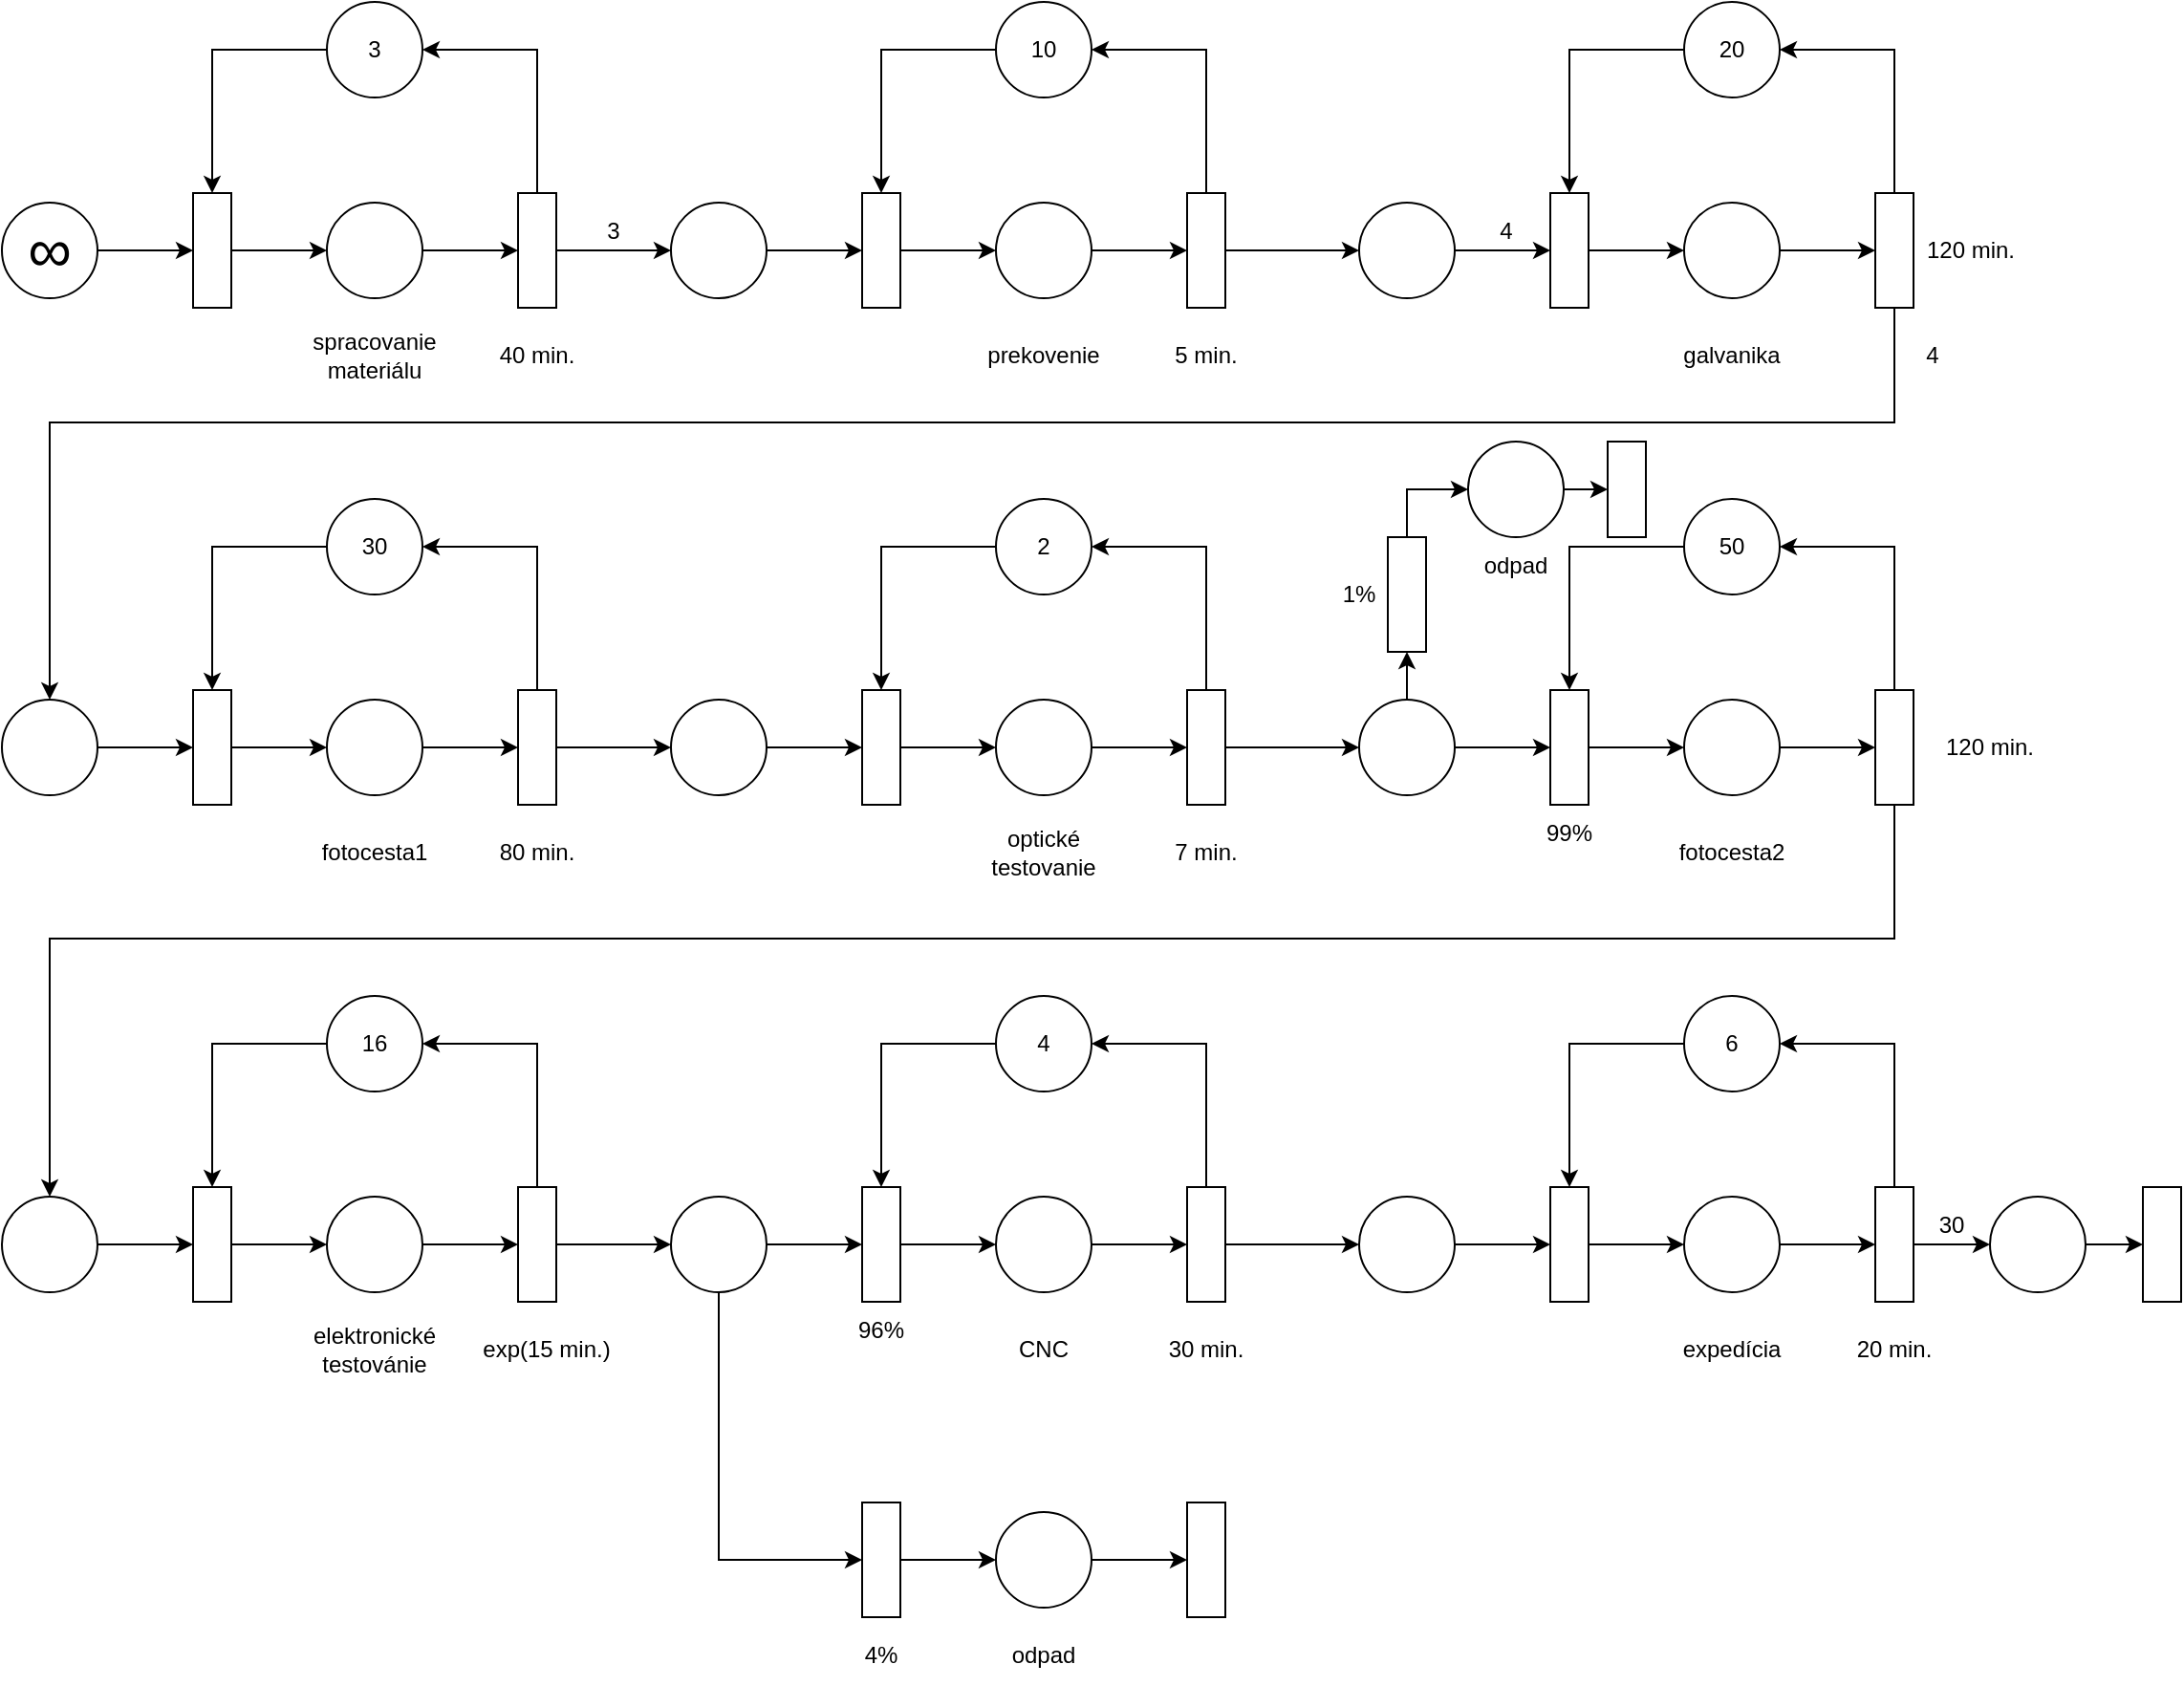 <mxfile version="15.9.4" type="device"><diagram id="r7Fmwt5Pr1iFRIklypoW" name="Page-1"><mxGraphModel dx="1497" dy="802" grid="1" gridSize="10" guides="1" tooltips="1" connect="1" arrows="1" fold="1" page="1" pageScale="1" pageWidth="1654" pageHeight="1169" background="#ffffff" math="0" shadow="0"><root><mxCell id="0"/><mxCell id="1" parent="0"/><mxCell id="nEecDAfmB_HKi7X1Kq2P-47" style="edgeStyle=orthogonalEdgeStyle;rounded=0;orthogonalLoop=1;jettySize=auto;html=1;exitX=1;exitY=0.5;exitDx=0;exitDy=0;entryX=0.5;entryY=0;entryDx=0;entryDy=0;" parent="1" source="nEecDAfmB_HKi7X1Kq2P-1" target="nEecDAfmB_HKi7X1Kq2P-20" edge="1"><mxGeometry relative="1" as="geometry"><Array as="points"><mxPoint x="180" y="75"/></Array></mxGeometry></mxCell><mxCell id="nEecDAfmB_HKi7X1Kq2P-1" value="3" style="ellipse;whiteSpace=wrap;html=1;aspect=fixed;" parent="1" vertex="1"><mxGeometry x="240" y="50" width="50" height="50" as="geometry"/></mxCell><mxCell id="nEecDAfmB_HKi7X1Kq2P-55" style="edgeStyle=orthogonalEdgeStyle;rounded=0;orthogonalLoop=1;jettySize=auto;html=1;entryX=0;entryY=0.5;entryDx=0;entryDy=0;" parent="1" source="nEecDAfmB_HKi7X1Kq2P-11" target="nEecDAfmB_HKi7X1Kq2P-21" edge="1"><mxGeometry relative="1" as="geometry"/></mxCell><mxCell id="nEecDAfmB_HKi7X1Kq2P-11" value="" style="ellipse;whiteSpace=wrap;html=1;aspect=fixed;" parent="1" vertex="1"><mxGeometry x="240" y="155" width="50" height="50" as="geometry"/></mxCell><mxCell id="nEecDAfmB_HKi7X1Kq2P-48" style="edgeStyle=orthogonalEdgeStyle;rounded=0;orthogonalLoop=1;jettySize=auto;html=1;entryX=0;entryY=0.5;entryDx=0;entryDy=0;" parent="1" source="nEecDAfmB_HKi7X1Kq2P-12" target="nEecDAfmB_HKi7X1Kq2P-20" edge="1"><mxGeometry relative="1" as="geometry"/></mxCell><mxCell id="nEecDAfmB_HKi7X1Kq2P-12" value="&lt;span style=&quot;font-family: &amp;#34;arial&amp;#34; , sans-serif ; font-size: 32px ; text-align: left ; background-color: rgb(255 , 255 , 255)&quot;&gt;∞&lt;/span&gt;" style="ellipse;whiteSpace=wrap;html=1;aspect=fixed;" parent="1" vertex="1"><mxGeometry x="70" y="155" width="50" height="50" as="geometry"/></mxCell><mxCell id="nEecDAfmB_HKi7X1Kq2P-49" style="edgeStyle=orthogonalEdgeStyle;rounded=0;orthogonalLoop=1;jettySize=auto;html=1;entryX=0;entryY=0.5;entryDx=0;entryDy=0;" parent="1" source="nEecDAfmB_HKi7X1Kq2P-20" target="nEecDAfmB_HKi7X1Kq2P-11" edge="1"><mxGeometry relative="1" as="geometry"/></mxCell><mxCell id="nEecDAfmB_HKi7X1Kq2P-20" value="" style="rounded=0;whiteSpace=wrap;html=1;" parent="1" vertex="1"><mxGeometry x="170" y="150" width="20" height="60" as="geometry"/></mxCell><mxCell id="nEecDAfmB_HKi7X1Kq2P-77" style="edgeStyle=orthogonalEdgeStyle;rounded=0;orthogonalLoop=1;jettySize=auto;html=1;entryX=1;entryY=0.5;entryDx=0;entryDy=0;" parent="1" source="nEecDAfmB_HKi7X1Kq2P-21" target="nEecDAfmB_HKi7X1Kq2P-1" edge="1"><mxGeometry relative="1" as="geometry"><Array as="points"><mxPoint x="350" y="75"/></Array></mxGeometry></mxCell><mxCell id="nEecDAfmB_HKi7X1Kq2P-122" style="edgeStyle=orthogonalEdgeStyle;rounded=0;orthogonalLoop=1;jettySize=auto;html=1;entryX=0;entryY=0.5;entryDx=0;entryDy=0;" parent="1" source="nEecDAfmB_HKi7X1Kq2P-21" target="nEecDAfmB_HKi7X1Kq2P-83" edge="1"><mxGeometry relative="1" as="geometry"/></mxCell><mxCell id="nEecDAfmB_HKi7X1Kq2P-21" value="" style="rounded=0;whiteSpace=wrap;html=1;" parent="1" vertex="1"><mxGeometry x="340" y="150" width="20" height="60" as="geometry"/></mxCell><mxCell id="nEecDAfmB_HKi7X1Kq2P-78" style="edgeStyle=orthogonalEdgeStyle;rounded=0;orthogonalLoop=1;jettySize=auto;html=1;exitX=1;exitY=0.5;exitDx=0;exitDy=0;entryX=0.5;entryY=0;entryDx=0;entryDy=0;" parent="1" source="nEecDAfmB_HKi7X1Kq2P-79" target="nEecDAfmB_HKi7X1Kq2P-85" edge="1"><mxGeometry relative="1" as="geometry"><Array as="points"><mxPoint x="530" y="75"/></Array></mxGeometry></mxCell><mxCell id="nEecDAfmB_HKi7X1Kq2P-79" value="10" style="ellipse;whiteSpace=wrap;html=1;aspect=fixed;" parent="1" vertex="1"><mxGeometry x="590" y="50" width="50" height="50" as="geometry"/></mxCell><mxCell id="nEecDAfmB_HKi7X1Kq2P-80" style="edgeStyle=orthogonalEdgeStyle;rounded=0;orthogonalLoop=1;jettySize=auto;html=1;entryX=0;entryY=0.5;entryDx=0;entryDy=0;" parent="1" source="nEecDAfmB_HKi7X1Kq2P-81" target="nEecDAfmB_HKi7X1Kq2P-87" edge="1"><mxGeometry relative="1" as="geometry"/></mxCell><mxCell id="nEecDAfmB_HKi7X1Kq2P-81" value="" style="ellipse;whiteSpace=wrap;html=1;aspect=fixed;" parent="1" vertex="1"><mxGeometry x="590" y="155" width="50" height="50" as="geometry"/></mxCell><mxCell id="nEecDAfmB_HKi7X1Kq2P-82" style="edgeStyle=orthogonalEdgeStyle;rounded=0;orthogonalLoop=1;jettySize=auto;html=1;entryX=0;entryY=0.5;entryDx=0;entryDy=0;" parent="1" source="nEecDAfmB_HKi7X1Kq2P-83" target="nEecDAfmB_HKi7X1Kq2P-85" edge="1"><mxGeometry relative="1" as="geometry"/></mxCell><mxCell id="nEecDAfmB_HKi7X1Kq2P-83" value="" style="ellipse;whiteSpace=wrap;html=1;aspect=fixed;" parent="1" vertex="1"><mxGeometry x="420" y="155" width="50" height="50" as="geometry"/></mxCell><mxCell id="nEecDAfmB_HKi7X1Kq2P-84" style="edgeStyle=orthogonalEdgeStyle;rounded=0;orthogonalLoop=1;jettySize=auto;html=1;entryX=0;entryY=0.5;entryDx=0;entryDy=0;" parent="1" source="nEecDAfmB_HKi7X1Kq2P-85" target="nEecDAfmB_HKi7X1Kq2P-81" edge="1"><mxGeometry relative="1" as="geometry"/></mxCell><mxCell id="nEecDAfmB_HKi7X1Kq2P-85" value="" style="rounded=0;whiteSpace=wrap;html=1;" parent="1" vertex="1"><mxGeometry x="520" y="150" width="20" height="60" as="geometry"/></mxCell><mxCell id="nEecDAfmB_HKi7X1Kq2P-86" style="edgeStyle=orthogonalEdgeStyle;rounded=0;orthogonalLoop=1;jettySize=auto;html=1;entryX=1;entryY=0.5;entryDx=0;entryDy=0;" parent="1" source="nEecDAfmB_HKi7X1Kq2P-87" target="nEecDAfmB_HKi7X1Kq2P-79" edge="1"><mxGeometry relative="1" as="geometry"><Array as="points"><mxPoint x="700" y="75"/></Array></mxGeometry></mxCell><mxCell id="nEecDAfmB_HKi7X1Kq2P-123" style="edgeStyle=orthogonalEdgeStyle;rounded=0;orthogonalLoop=1;jettySize=auto;html=1;entryX=0;entryY=0.5;entryDx=0;entryDy=0;" parent="1" source="nEecDAfmB_HKi7X1Kq2P-87" target="nEecDAfmB_HKi7X1Kq2P-93" edge="1"><mxGeometry relative="1" as="geometry"/></mxCell><mxCell id="nEecDAfmB_HKi7X1Kq2P-87" value="" style="rounded=0;whiteSpace=wrap;html=1;" parent="1" vertex="1"><mxGeometry x="690" y="150" width="20" height="60" as="geometry"/></mxCell><mxCell id="nEecDAfmB_HKi7X1Kq2P-88" style="edgeStyle=orthogonalEdgeStyle;rounded=0;orthogonalLoop=1;jettySize=auto;html=1;exitX=1;exitY=0.5;exitDx=0;exitDy=0;entryX=0.5;entryY=0;entryDx=0;entryDy=0;" parent="1" source="nEecDAfmB_HKi7X1Kq2P-89" target="nEecDAfmB_HKi7X1Kq2P-95" edge="1"><mxGeometry relative="1" as="geometry"><Array as="points"><mxPoint x="890" y="75"/></Array></mxGeometry></mxCell><mxCell id="nEecDAfmB_HKi7X1Kq2P-89" value="20" style="ellipse;whiteSpace=wrap;html=1;aspect=fixed;" parent="1" vertex="1"><mxGeometry x="950" y="50" width="50" height="50" as="geometry"/></mxCell><mxCell id="nEecDAfmB_HKi7X1Kq2P-90" style="edgeStyle=orthogonalEdgeStyle;rounded=0;orthogonalLoop=1;jettySize=auto;html=1;entryX=0;entryY=0.5;entryDx=0;entryDy=0;" parent="1" source="nEecDAfmB_HKi7X1Kq2P-91" target="nEecDAfmB_HKi7X1Kq2P-97" edge="1"><mxGeometry relative="1" as="geometry"/></mxCell><mxCell id="nEecDAfmB_HKi7X1Kq2P-91" value="" style="ellipse;whiteSpace=wrap;html=1;aspect=fixed;" parent="1" vertex="1"><mxGeometry x="950" y="155" width="50" height="50" as="geometry"/></mxCell><mxCell id="nEecDAfmB_HKi7X1Kq2P-92" style="edgeStyle=orthogonalEdgeStyle;rounded=0;orthogonalLoop=1;jettySize=auto;html=1;entryX=0;entryY=0.5;entryDx=0;entryDy=0;" parent="1" source="nEecDAfmB_HKi7X1Kq2P-93" target="nEecDAfmB_HKi7X1Kq2P-95" edge="1"><mxGeometry relative="1" as="geometry"/></mxCell><mxCell id="nEecDAfmB_HKi7X1Kq2P-93" value="" style="ellipse;whiteSpace=wrap;html=1;aspect=fixed;" parent="1" vertex="1"><mxGeometry x="780" y="155" width="50" height="50" as="geometry"/></mxCell><mxCell id="nEecDAfmB_HKi7X1Kq2P-94" style="edgeStyle=orthogonalEdgeStyle;rounded=0;orthogonalLoop=1;jettySize=auto;html=1;entryX=0;entryY=0.5;entryDx=0;entryDy=0;" parent="1" source="nEecDAfmB_HKi7X1Kq2P-95" target="nEecDAfmB_HKi7X1Kq2P-91" edge="1"><mxGeometry relative="1" as="geometry"/></mxCell><mxCell id="nEecDAfmB_HKi7X1Kq2P-95" value="" style="rounded=0;whiteSpace=wrap;html=1;" parent="1" vertex="1"><mxGeometry x="880" y="150" width="20" height="60" as="geometry"/></mxCell><mxCell id="nEecDAfmB_HKi7X1Kq2P-96" style="edgeStyle=orthogonalEdgeStyle;rounded=0;orthogonalLoop=1;jettySize=auto;html=1;entryX=1;entryY=0.5;entryDx=0;entryDy=0;" parent="1" source="nEecDAfmB_HKi7X1Kq2P-97" target="nEecDAfmB_HKi7X1Kq2P-89" edge="1"><mxGeometry relative="1" as="geometry"><Array as="points"><mxPoint x="1060" y="75"/></Array></mxGeometry></mxCell><mxCell id="nEecDAfmB_HKi7X1Kq2P-136" style="edgeStyle=orthogonalEdgeStyle;rounded=0;orthogonalLoop=1;jettySize=auto;html=1;entryX=0.5;entryY=0;entryDx=0;entryDy=0;" parent="1" source="nEecDAfmB_HKi7X1Kq2P-97" target="nEecDAfmB_HKi7X1Kq2P-103" edge="1"><mxGeometry relative="1" as="geometry"><Array as="points"><mxPoint x="1060" y="270"/><mxPoint x="95" y="270"/></Array></mxGeometry></mxCell><mxCell id="nEecDAfmB_HKi7X1Kq2P-97" value="" style="rounded=0;whiteSpace=wrap;html=1;" parent="1" vertex="1"><mxGeometry x="1050" y="150" width="20" height="60" as="geometry"/></mxCell><mxCell id="nEecDAfmB_HKi7X1Kq2P-98" style="edgeStyle=orthogonalEdgeStyle;rounded=0;orthogonalLoop=1;jettySize=auto;html=1;exitX=1;exitY=0.5;exitDx=0;exitDy=0;entryX=0.5;entryY=0;entryDx=0;entryDy=0;" parent="1" source="nEecDAfmB_HKi7X1Kq2P-99" target="nEecDAfmB_HKi7X1Kq2P-105" edge="1"><mxGeometry relative="1" as="geometry"><Array as="points"><mxPoint x="180" y="335"/></Array></mxGeometry></mxCell><mxCell id="nEecDAfmB_HKi7X1Kq2P-99" value="30" style="ellipse;whiteSpace=wrap;html=1;aspect=fixed;" parent="1" vertex="1"><mxGeometry x="240" y="310" width="50" height="50" as="geometry"/></mxCell><mxCell id="nEecDAfmB_HKi7X1Kq2P-100" style="edgeStyle=orthogonalEdgeStyle;rounded=0;orthogonalLoop=1;jettySize=auto;html=1;entryX=0;entryY=0.5;entryDx=0;entryDy=0;" parent="1" source="nEecDAfmB_HKi7X1Kq2P-101" target="nEecDAfmB_HKi7X1Kq2P-107" edge="1"><mxGeometry relative="1" as="geometry"/></mxCell><mxCell id="nEecDAfmB_HKi7X1Kq2P-101" value="" style="ellipse;whiteSpace=wrap;html=1;aspect=fixed;" parent="1" vertex="1"><mxGeometry x="240" y="415" width="50" height="50" as="geometry"/></mxCell><mxCell id="nEecDAfmB_HKi7X1Kq2P-102" style="edgeStyle=orthogonalEdgeStyle;rounded=0;orthogonalLoop=1;jettySize=auto;html=1;entryX=0;entryY=0.5;entryDx=0;entryDy=0;" parent="1" source="nEecDAfmB_HKi7X1Kq2P-103" target="nEecDAfmB_HKi7X1Kq2P-105" edge="1"><mxGeometry relative="1" as="geometry"/></mxCell><mxCell id="nEecDAfmB_HKi7X1Kq2P-103" value="" style="ellipse;whiteSpace=wrap;html=1;aspect=fixed;" parent="1" vertex="1"><mxGeometry x="70" y="415" width="50" height="50" as="geometry"/></mxCell><mxCell id="nEecDAfmB_HKi7X1Kq2P-104" style="edgeStyle=orthogonalEdgeStyle;rounded=0;orthogonalLoop=1;jettySize=auto;html=1;entryX=0;entryY=0.5;entryDx=0;entryDy=0;" parent="1" source="nEecDAfmB_HKi7X1Kq2P-105" target="nEecDAfmB_HKi7X1Kq2P-101" edge="1"><mxGeometry relative="1" as="geometry"/></mxCell><mxCell id="nEecDAfmB_HKi7X1Kq2P-105" value="" style="rounded=0;whiteSpace=wrap;html=1;" parent="1" vertex="1"><mxGeometry x="170" y="410" width="20" height="60" as="geometry"/></mxCell><mxCell id="nEecDAfmB_HKi7X1Kq2P-106" style="edgeStyle=orthogonalEdgeStyle;rounded=0;orthogonalLoop=1;jettySize=auto;html=1;entryX=1;entryY=0.5;entryDx=0;entryDy=0;" parent="1" source="nEecDAfmB_HKi7X1Kq2P-107" target="nEecDAfmB_HKi7X1Kq2P-99" edge="1"><mxGeometry relative="1" as="geometry"><Array as="points"><mxPoint x="350" y="335"/></Array></mxGeometry></mxCell><mxCell id="nEecDAfmB_HKi7X1Kq2P-134" style="edgeStyle=orthogonalEdgeStyle;rounded=0;orthogonalLoop=1;jettySize=auto;html=1;entryX=0;entryY=0.5;entryDx=0;entryDy=0;" parent="1" source="nEecDAfmB_HKi7X1Kq2P-107" target="nEecDAfmB_HKi7X1Kq2P-113" edge="1"><mxGeometry relative="1" as="geometry"/></mxCell><mxCell id="nEecDAfmB_HKi7X1Kq2P-107" value="" style="rounded=0;whiteSpace=wrap;html=1;" parent="1" vertex="1"><mxGeometry x="340" y="410" width="20" height="60" as="geometry"/></mxCell><mxCell id="nEecDAfmB_HKi7X1Kq2P-108" style="edgeStyle=orthogonalEdgeStyle;rounded=0;orthogonalLoop=1;jettySize=auto;html=1;exitX=1;exitY=0.5;exitDx=0;exitDy=0;entryX=0.5;entryY=0;entryDx=0;entryDy=0;" parent="1" source="nEecDAfmB_HKi7X1Kq2P-109" target="nEecDAfmB_HKi7X1Kq2P-115" edge="1"><mxGeometry relative="1" as="geometry"><Array as="points"><mxPoint x="530" y="335"/></Array></mxGeometry></mxCell><mxCell id="nEecDAfmB_HKi7X1Kq2P-109" value="2" style="ellipse;whiteSpace=wrap;html=1;aspect=fixed;" parent="1" vertex="1"><mxGeometry x="590" y="310" width="50" height="50" as="geometry"/></mxCell><mxCell id="nEecDAfmB_HKi7X1Kq2P-110" style="edgeStyle=orthogonalEdgeStyle;rounded=0;orthogonalLoop=1;jettySize=auto;html=1;entryX=0;entryY=0.5;entryDx=0;entryDy=0;" parent="1" source="nEecDAfmB_HKi7X1Kq2P-111" target="nEecDAfmB_HKi7X1Kq2P-117" edge="1"><mxGeometry relative="1" as="geometry"/></mxCell><mxCell id="nEecDAfmB_HKi7X1Kq2P-111" value="" style="ellipse;whiteSpace=wrap;html=1;aspect=fixed;" parent="1" vertex="1"><mxGeometry x="590" y="415" width="50" height="50" as="geometry"/></mxCell><mxCell id="nEecDAfmB_HKi7X1Kq2P-112" style="edgeStyle=orthogonalEdgeStyle;rounded=0;orthogonalLoop=1;jettySize=auto;html=1;entryX=0;entryY=0.5;entryDx=0;entryDy=0;" parent="1" source="nEecDAfmB_HKi7X1Kq2P-113" target="nEecDAfmB_HKi7X1Kq2P-115" edge="1"><mxGeometry relative="1" as="geometry"/></mxCell><mxCell id="nEecDAfmB_HKi7X1Kq2P-113" value="" style="ellipse;whiteSpace=wrap;html=1;aspect=fixed;" parent="1" vertex="1"><mxGeometry x="420" y="415" width="50" height="50" as="geometry"/></mxCell><mxCell id="nEecDAfmB_HKi7X1Kq2P-114" style="edgeStyle=orthogonalEdgeStyle;rounded=0;orthogonalLoop=1;jettySize=auto;html=1;entryX=0;entryY=0.5;entryDx=0;entryDy=0;" parent="1" source="nEecDAfmB_HKi7X1Kq2P-115" target="nEecDAfmB_HKi7X1Kq2P-111" edge="1"><mxGeometry relative="1" as="geometry"/></mxCell><mxCell id="nEecDAfmB_HKi7X1Kq2P-115" value="" style="rounded=0;whiteSpace=wrap;html=1;" parent="1" vertex="1"><mxGeometry x="520" y="410" width="20" height="60" as="geometry"/></mxCell><mxCell id="nEecDAfmB_HKi7X1Kq2P-116" style="edgeStyle=orthogonalEdgeStyle;rounded=0;orthogonalLoop=1;jettySize=auto;html=1;entryX=1;entryY=0.5;entryDx=0;entryDy=0;" parent="1" source="nEecDAfmB_HKi7X1Kq2P-117" target="nEecDAfmB_HKi7X1Kq2P-109" edge="1"><mxGeometry relative="1" as="geometry"><Array as="points"><mxPoint x="700" y="335"/></Array></mxGeometry></mxCell><mxCell id="nEecDAfmB_HKi7X1Kq2P-135" style="edgeStyle=orthogonalEdgeStyle;rounded=0;orthogonalLoop=1;jettySize=auto;html=1;entryX=0;entryY=0.5;entryDx=0;entryDy=0;" parent="1" source="nEecDAfmB_HKi7X1Kq2P-117" target="nEecDAfmB_HKi7X1Kq2P-129" edge="1"><mxGeometry relative="1" as="geometry"/></mxCell><mxCell id="nEecDAfmB_HKi7X1Kq2P-117" value="" style="rounded=0;whiteSpace=wrap;html=1;" parent="1" vertex="1"><mxGeometry x="690" y="410" width="20" height="60" as="geometry"/></mxCell><mxCell id="nEecDAfmB_HKi7X1Kq2P-124" style="edgeStyle=orthogonalEdgeStyle;rounded=0;orthogonalLoop=1;jettySize=auto;html=1;exitX=1;exitY=0.5;exitDx=0;exitDy=0;entryX=0.5;entryY=0;entryDx=0;entryDy=0;" parent="1" source="nEecDAfmB_HKi7X1Kq2P-125" target="nEecDAfmB_HKi7X1Kq2P-131" edge="1"><mxGeometry relative="1" as="geometry"><Array as="points"><mxPoint x="890" y="335"/></Array></mxGeometry></mxCell><mxCell id="nEecDAfmB_HKi7X1Kq2P-125" value="50" style="ellipse;whiteSpace=wrap;html=1;aspect=fixed;" parent="1" vertex="1"><mxGeometry x="950" y="310" width="50" height="50" as="geometry"/></mxCell><mxCell id="nEecDAfmB_HKi7X1Kq2P-126" style="edgeStyle=orthogonalEdgeStyle;rounded=0;orthogonalLoop=1;jettySize=auto;html=1;entryX=0;entryY=0.5;entryDx=0;entryDy=0;" parent="1" source="nEecDAfmB_HKi7X1Kq2P-127" target="nEecDAfmB_HKi7X1Kq2P-133" edge="1"><mxGeometry relative="1" as="geometry"/></mxCell><mxCell id="nEecDAfmB_HKi7X1Kq2P-127" value="" style="ellipse;whiteSpace=wrap;html=1;aspect=fixed;" parent="1" vertex="1"><mxGeometry x="950" y="415" width="50" height="50" as="geometry"/></mxCell><mxCell id="nEecDAfmB_HKi7X1Kq2P-128" style="edgeStyle=orthogonalEdgeStyle;rounded=0;orthogonalLoop=1;jettySize=auto;html=1;entryX=0;entryY=0.5;entryDx=0;entryDy=0;" parent="1" source="nEecDAfmB_HKi7X1Kq2P-129" target="nEecDAfmB_HKi7X1Kq2P-131" edge="1"><mxGeometry relative="1" as="geometry"/></mxCell><mxCell id="mY859YAkGiI8ZqhaGobG-7" style="edgeStyle=orthogonalEdgeStyle;rounded=0;orthogonalLoop=1;jettySize=auto;html=1;" edge="1" parent="1" source="nEecDAfmB_HKi7X1Kq2P-129" target="mY859YAkGiI8ZqhaGobG-6"><mxGeometry relative="1" as="geometry"/></mxCell><mxCell id="nEecDAfmB_HKi7X1Kq2P-129" value="" style="ellipse;whiteSpace=wrap;html=1;aspect=fixed;" parent="1" vertex="1"><mxGeometry x="780" y="415" width="50" height="50" as="geometry"/></mxCell><mxCell id="nEecDAfmB_HKi7X1Kq2P-130" style="edgeStyle=orthogonalEdgeStyle;rounded=0;orthogonalLoop=1;jettySize=auto;html=1;entryX=0;entryY=0.5;entryDx=0;entryDy=0;" parent="1" source="nEecDAfmB_HKi7X1Kq2P-131" target="nEecDAfmB_HKi7X1Kq2P-127" edge="1"><mxGeometry relative="1" as="geometry"/></mxCell><mxCell id="nEecDAfmB_HKi7X1Kq2P-131" value="" style="rounded=0;whiteSpace=wrap;html=1;" parent="1" vertex="1"><mxGeometry x="880" y="410" width="20" height="60" as="geometry"/></mxCell><mxCell id="nEecDAfmB_HKi7X1Kq2P-132" style="edgeStyle=orthogonalEdgeStyle;rounded=0;orthogonalLoop=1;jettySize=auto;html=1;entryX=1;entryY=0.5;entryDx=0;entryDy=0;" parent="1" source="nEecDAfmB_HKi7X1Kq2P-133" target="nEecDAfmB_HKi7X1Kq2P-125" edge="1"><mxGeometry relative="1" as="geometry"><Array as="points"><mxPoint x="1060" y="335"/></Array></mxGeometry></mxCell><mxCell id="nEecDAfmB_HKi7X1Kq2P-178" style="edgeStyle=orthogonalEdgeStyle;rounded=0;orthogonalLoop=1;jettySize=auto;html=1;entryX=0.5;entryY=0;entryDx=0;entryDy=0;fontColor=#000000;" parent="1" source="nEecDAfmB_HKi7X1Kq2P-133" target="nEecDAfmB_HKi7X1Kq2P-148" edge="1"><mxGeometry relative="1" as="geometry"><Array as="points"><mxPoint x="1060" y="540"/><mxPoint x="95" y="540"/></Array></mxGeometry></mxCell><mxCell id="nEecDAfmB_HKi7X1Kq2P-133" value="" style="rounded=0;whiteSpace=wrap;html=1;" parent="1" vertex="1"><mxGeometry x="1050" y="410" width="20" height="60" as="geometry"/></mxCell><mxCell id="nEecDAfmB_HKi7X1Kq2P-137" value="spracovanie&lt;br&gt;materiálu" style="text;html=1;strokeColor=none;fillColor=none;align=center;verticalAlign=middle;whiteSpace=wrap;rounded=0;labelBackgroundColor=#FFFFFF;fontColor=#000000;" parent="1" vertex="1"><mxGeometry x="235" y="220" width="60" height="30" as="geometry"/></mxCell><mxCell id="nEecDAfmB_HKi7X1Kq2P-138" value="prekovenie" style="text;html=1;strokeColor=none;fillColor=none;align=center;verticalAlign=middle;whiteSpace=wrap;rounded=0;labelBackgroundColor=#FFFFFF;fontColor=#000000;" parent="1" vertex="1"><mxGeometry x="585" y="220" width="60" height="30" as="geometry"/></mxCell><mxCell id="nEecDAfmB_HKi7X1Kq2P-139" value="galvanika" style="text;html=1;strokeColor=none;fillColor=none;align=center;verticalAlign=middle;whiteSpace=wrap;rounded=0;labelBackgroundColor=#FFFFFF;fontColor=#000000;" parent="1" vertex="1"><mxGeometry x="945" y="220" width="60" height="30" as="geometry"/></mxCell><mxCell id="nEecDAfmB_HKi7X1Kq2P-140" value="fotocesta1" style="text;html=1;strokeColor=none;fillColor=none;align=center;verticalAlign=middle;whiteSpace=wrap;rounded=0;labelBackgroundColor=#FFFFFF;fontColor=#000000;" parent="1" vertex="1"><mxGeometry x="235" y="480" width="60" height="30" as="geometry"/></mxCell><mxCell id="nEecDAfmB_HKi7X1Kq2P-141" value="optické&lt;br&gt;testovanie" style="text;html=1;strokeColor=none;fillColor=none;align=center;verticalAlign=middle;whiteSpace=wrap;rounded=0;labelBackgroundColor=#FFFFFF;fontColor=#000000;" parent="1" vertex="1"><mxGeometry x="585" y="480" width="60" height="30" as="geometry"/></mxCell><mxCell id="nEecDAfmB_HKi7X1Kq2P-142" value="fotocesta2" style="text;html=1;strokeColor=none;fillColor=none;align=center;verticalAlign=middle;whiteSpace=wrap;rounded=0;labelBackgroundColor=#FFFFFF;fontColor=#000000;" parent="1" vertex="1"><mxGeometry x="945" y="480" width="60" height="30" as="geometry"/></mxCell><mxCell id="nEecDAfmB_HKi7X1Kq2P-143" style="edgeStyle=orthogonalEdgeStyle;rounded=0;orthogonalLoop=1;jettySize=auto;html=1;exitX=1;exitY=0.5;exitDx=0;exitDy=0;entryX=0.5;entryY=0;entryDx=0;entryDy=0;" parent="1" source="nEecDAfmB_HKi7X1Kq2P-144" target="nEecDAfmB_HKi7X1Kq2P-150" edge="1"><mxGeometry relative="1" as="geometry"><Array as="points"><mxPoint x="180" y="595"/></Array></mxGeometry></mxCell><mxCell id="nEecDAfmB_HKi7X1Kq2P-144" value="16" style="ellipse;whiteSpace=wrap;html=1;aspect=fixed;" parent="1" vertex="1"><mxGeometry x="240" y="570" width="50" height="50" as="geometry"/></mxCell><mxCell id="nEecDAfmB_HKi7X1Kq2P-145" style="edgeStyle=orthogonalEdgeStyle;rounded=0;orthogonalLoop=1;jettySize=auto;html=1;entryX=0;entryY=0.5;entryDx=0;entryDy=0;" parent="1" source="nEecDAfmB_HKi7X1Kq2P-146" target="nEecDAfmB_HKi7X1Kq2P-153" edge="1"><mxGeometry relative="1" as="geometry"/></mxCell><mxCell id="nEecDAfmB_HKi7X1Kq2P-146" value="" style="ellipse;whiteSpace=wrap;html=1;aspect=fixed;" parent="1" vertex="1"><mxGeometry x="240" y="675" width="50" height="50" as="geometry"/></mxCell><mxCell id="nEecDAfmB_HKi7X1Kq2P-147" style="edgeStyle=orthogonalEdgeStyle;rounded=0;orthogonalLoop=1;jettySize=auto;html=1;entryX=0;entryY=0.5;entryDx=0;entryDy=0;" parent="1" source="nEecDAfmB_HKi7X1Kq2P-148" target="nEecDAfmB_HKi7X1Kq2P-150" edge="1"><mxGeometry relative="1" as="geometry"/></mxCell><mxCell id="nEecDAfmB_HKi7X1Kq2P-148" value="" style="ellipse;whiteSpace=wrap;html=1;aspect=fixed;" parent="1" vertex="1"><mxGeometry x="70" y="675" width="50" height="50" as="geometry"/></mxCell><mxCell id="nEecDAfmB_HKi7X1Kq2P-149" style="edgeStyle=orthogonalEdgeStyle;rounded=0;orthogonalLoop=1;jettySize=auto;html=1;entryX=0;entryY=0.5;entryDx=0;entryDy=0;" parent="1" source="nEecDAfmB_HKi7X1Kq2P-150" target="nEecDAfmB_HKi7X1Kq2P-146" edge="1"><mxGeometry relative="1" as="geometry"/></mxCell><mxCell id="nEecDAfmB_HKi7X1Kq2P-150" value="" style="rounded=0;whiteSpace=wrap;html=1;" parent="1" vertex="1"><mxGeometry x="170" y="670" width="20" height="60" as="geometry"/></mxCell><mxCell id="nEecDAfmB_HKi7X1Kq2P-151" style="edgeStyle=orthogonalEdgeStyle;rounded=0;orthogonalLoop=1;jettySize=auto;html=1;entryX=1;entryY=0.5;entryDx=0;entryDy=0;" parent="1" source="nEecDAfmB_HKi7X1Kq2P-153" target="nEecDAfmB_HKi7X1Kq2P-144" edge="1"><mxGeometry relative="1" as="geometry"><Array as="points"><mxPoint x="350" y="595"/></Array></mxGeometry></mxCell><mxCell id="nEecDAfmB_HKi7X1Kq2P-152" style="edgeStyle=orthogonalEdgeStyle;rounded=0;orthogonalLoop=1;jettySize=auto;html=1;entryX=0;entryY=0.5;entryDx=0;entryDy=0;" parent="1" source="nEecDAfmB_HKi7X1Kq2P-153" target="nEecDAfmB_HKi7X1Kq2P-159" edge="1"><mxGeometry relative="1" as="geometry"/></mxCell><mxCell id="nEecDAfmB_HKi7X1Kq2P-153" value="" style="rounded=0;whiteSpace=wrap;html=1;" parent="1" vertex="1"><mxGeometry x="340" y="670" width="20" height="60" as="geometry"/></mxCell><mxCell id="nEecDAfmB_HKi7X1Kq2P-154" style="edgeStyle=orthogonalEdgeStyle;rounded=0;orthogonalLoop=1;jettySize=auto;html=1;exitX=1;exitY=0.5;exitDx=0;exitDy=0;entryX=0.5;entryY=0;entryDx=0;entryDy=0;" parent="1" source="nEecDAfmB_HKi7X1Kq2P-155" target="nEecDAfmB_HKi7X1Kq2P-161" edge="1"><mxGeometry relative="1" as="geometry"><Array as="points"><mxPoint x="530" y="595"/></Array></mxGeometry></mxCell><mxCell id="nEecDAfmB_HKi7X1Kq2P-155" value="4" style="ellipse;whiteSpace=wrap;html=1;aspect=fixed;" parent="1" vertex="1"><mxGeometry x="590" y="570" width="50" height="50" as="geometry"/></mxCell><mxCell id="nEecDAfmB_HKi7X1Kq2P-156" style="edgeStyle=orthogonalEdgeStyle;rounded=0;orthogonalLoop=1;jettySize=auto;html=1;entryX=0;entryY=0.5;entryDx=0;entryDy=0;" parent="1" source="nEecDAfmB_HKi7X1Kq2P-157" target="nEecDAfmB_HKi7X1Kq2P-164" edge="1"><mxGeometry relative="1" as="geometry"/></mxCell><mxCell id="nEecDAfmB_HKi7X1Kq2P-157" value="" style="ellipse;whiteSpace=wrap;html=1;aspect=fixed;" parent="1" vertex="1"><mxGeometry x="590" y="675" width="50" height="50" as="geometry"/></mxCell><mxCell id="nEecDAfmB_HKi7X1Kq2P-158" style="edgeStyle=orthogonalEdgeStyle;rounded=0;orthogonalLoop=1;jettySize=auto;html=1;entryX=0;entryY=0.5;entryDx=0;entryDy=0;" parent="1" source="nEecDAfmB_HKi7X1Kq2P-159" target="nEecDAfmB_HKi7X1Kq2P-161" edge="1"><mxGeometry relative="1" as="geometry"/></mxCell><mxCell id="nEecDAfmB_HKi7X1Kq2P-193" style="edgeStyle=orthogonalEdgeStyle;rounded=0;orthogonalLoop=1;jettySize=auto;html=1;entryX=0;entryY=0.5;entryDx=0;entryDy=0;fontColor=#000000;" parent="1" source="nEecDAfmB_HKi7X1Kq2P-159" target="nEecDAfmB_HKi7X1Kq2P-192" edge="1"><mxGeometry relative="1" as="geometry"><Array as="points"><mxPoint x="445" y="865"/></Array></mxGeometry></mxCell><mxCell id="nEecDAfmB_HKi7X1Kq2P-159" value="" style="ellipse;whiteSpace=wrap;html=1;aspect=fixed;" parent="1" vertex="1"><mxGeometry x="420" y="675" width="50" height="50" as="geometry"/></mxCell><mxCell id="nEecDAfmB_HKi7X1Kq2P-160" style="edgeStyle=orthogonalEdgeStyle;rounded=0;orthogonalLoop=1;jettySize=auto;html=1;entryX=0;entryY=0.5;entryDx=0;entryDy=0;" parent="1" source="nEecDAfmB_HKi7X1Kq2P-161" target="nEecDAfmB_HKi7X1Kq2P-157" edge="1"><mxGeometry relative="1" as="geometry"/></mxCell><mxCell id="nEecDAfmB_HKi7X1Kq2P-161" value="" style="rounded=0;whiteSpace=wrap;html=1;" parent="1" vertex="1"><mxGeometry x="520" y="670" width="20" height="60" as="geometry"/></mxCell><mxCell id="nEecDAfmB_HKi7X1Kq2P-162" style="edgeStyle=orthogonalEdgeStyle;rounded=0;orthogonalLoop=1;jettySize=auto;html=1;entryX=1;entryY=0.5;entryDx=0;entryDy=0;" parent="1" source="nEecDAfmB_HKi7X1Kq2P-164" target="nEecDAfmB_HKi7X1Kq2P-155" edge="1"><mxGeometry relative="1" as="geometry"><Array as="points"><mxPoint x="700" y="595"/></Array></mxGeometry></mxCell><mxCell id="nEecDAfmB_HKi7X1Kq2P-163" style="edgeStyle=orthogonalEdgeStyle;rounded=0;orthogonalLoop=1;jettySize=auto;html=1;entryX=0;entryY=0.5;entryDx=0;entryDy=0;" parent="1" source="nEecDAfmB_HKi7X1Kq2P-164" target="nEecDAfmB_HKi7X1Kq2P-170" edge="1"><mxGeometry relative="1" as="geometry"/></mxCell><mxCell id="nEecDAfmB_HKi7X1Kq2P-164" value="" style="rounded=0;whiteSpace=wrap;html=1;" parent="1" vertex="1"><mxGeometry x="690" y="670" width="20" height="60" as="geometry"/></mxCell><mxCell id="nEecDAfmB_HKi7X1Kq2P-165" style="edgeStyle=orthogonalEdgeStyle;rounded=0;orthogonalLoop=1;jettySize=auto;html=1;exitX=1;exitY=0.5;exitDx=0;exitDy=0;entryX=0.5;entryY=0;entryDx=0;entryDy=0;" parent="1" source="nEecDAfmB_HKi7X1Kq2P-166" target="nEecDAfmB_HKi7X1Kq2P-172" edge="1"><mxGeometry relative="1" as="geometry"><Array as="points"><mxPoint x="890" y="595"/></Array></mxGeometry></mxCell><mxCell id="nEecDAfmB_HKi7X1Kq2P-166" value="6" style="ellipse;whiteSpace=wrap;html=1;aspect=fixed;" parent="1" vertex="1"><mxGeometry x="950" y="570" width="50" height="50" as="geometry"/></mxCell><mxCell id="nEecDAfmB_HKi7X1Kq2P-167" style="edgeStyle=orthogonalEdgeStyle;rounded=0;orthogonalLoop=1;jettySize=auto;html=1;entryX=0;entryY=0.5;entryDx=0;entryDy=0;" parent="1" source="nEecDAfmB_HKi7X1Kq2P-168" target="nEecDAfmB_HKi7X1Kq2P-174" edge="1"><mxGeometry relative="1" as="geometry"/></mxCell><mxCell id="nEecDAfmB_HKi7X1Kq2P-168" value="" style="ellipse;whiteSpace=wrap;html=1;aspect=fixed;" parent="1" vertex="1"><mxGeometry x="950" y="675" width="50" height="50" as="geometry"/></mxCell><mxCell id="nEecDAfmB_HKi7X1Kq2P-169" style="edgeStyle=orthogonalEdgeStyle;rounded=0;orthogonalLoop=1;jettySize=auto;html=1;entryX=0;entryY=0.5;entryDx=0;entryDy=0;" parent="1" source="nEecDAfmB_HKi7X1Kq2P-170" target="nEecDAfmB_HKi7X1Kq2P-172" edge="1"><mxGeometry relative="1" as="geometry"/></mxCell><mxCell id="nEecDAfmB_HKi7X1Kq2P-170" value="" style="ellipse;whiteSpace=wrap;html=1;aspect=fixed;" parent="1" vertex="1"><mxGeometry x="780" y="675" width="50" height="50" as="geometry"/></mxCell><mxCell id="nEecDAfmB_HKi7X1Kq2P-171" style="edgeStyle=orthogonalEdgeStyle;rounded=0;orthogonalLoop=1;jettySize=auto;html=1;entryX=0;entryY=0.5;entryDx=0;entryDy=0;" parent="1" source="nEecDAfmB_HKi7X1Kq2P-172" target="nEecDAfmB_HKi7X1Kq2P-168" edge="1"><mxGeometry relative="1" as="geometry"/></mxCell><mxCell id="nEecDAfmB_HKi7X1Kq2P-172" value="" style="rounded=0;whiteSpace=wrap;html=1;" parent="1" vertex="1"><mxGeometry x="880" y="670" width="20" height="60" as="geometry"/></mxCell><mxCell id="nEecDAfmB_HKi7X1Kq2P-173" style="edgeStyle=orthogonalEdgeStyle;rounded=0;orthogonalLoop=1;jettySize=auto;html=1;entryX=1;entryY=0.5;entryDx=0;entryDy=0;" parent="1" source="nEecDAfmB_HKi7X1Kq2P-174" target="nEecDAfmB_HKi7X1Kq2P-166" edge="1"><mxGeometry relative="1" as="geometry"><Array as="points"><mxPoint x="1060" y="595"/></Array></mxGeometry></mxCell><mxCell id="nEecDAfmB_HKi7X1Kq2P-236" style="edgeStyle=orthogonalEdgeStyle;rounded=0;orthogonalLoop=1;jettySize=auto;html=1;fontColor=#000000;" parent="1" source="nEecDAfmB_HKi7X1Kq2P-174" edge="1"><mxGeometry relative="1" as="geometry"><mxPoint x="1110" y="700" as="targetPoint"/></mxGeometry></mxCell><mxCell id="nEecDAfmB_HKi7X1Kq2P-174" value="" style="rounded=0;whiteSpace=wrap;html=1;" parent="1" vertex="1"><mxGeometry x="1050" y="670" width="20" height="60" as="geometry"/></mxCell><mxCell id="nEecDAfmB_HKi7X1Kq2P-175" value="elektronické&lt;br&gt;testovánie" style="text;html=1;strokeColor=none;fillColor=none;align=center;verticalAlign=middle;whiteSpace=wrap;rounded=0;labelBackgroundColor=#FFFFFF;fontColor=#000000;" parent="1" vertex="1"><mxGeometry x="235" y="740" width="60" height="30" as="geometry"/></mxCell><mxCell id="nEecDAfmB_HKi7X1Kq2P-179" value="3" style="text;html=1;strokeColor=none;fillColor=none;align=center;verticalAlign=middle;whiteSpace=wrap;rounded=0;labelBackgroundColor=#FFFFFF;fontColor=#000000;" parent="1" vertex="1"><mxGeometry x="360" y="155" width="60" height="30" as="geometry"/></mxCell><mxCell id="nEecDAfmB_HKi7X1Kq2P-180" value="4" style="text;html=1;strokeColor=none;fillColor=none;align=center;verticalAlign=middle;whiteSpace=wrap;rounded=0;labelBackgroundColor=#FFFFFF;fontColor=#000000;" parent="1" vertex="1"><mxGeometry x="827" y="155" width="60" height="30" as="geometry"/></mxCell><mxCell id="nEecDAfmB_HKi7X1Kq2P-185" value="4" style="text;html=1;strokeColor=none;fillColor=none;align=center;verticalAlign=middle;whiteSpace=wrap;rounded=0;labelBackgroundColor=#FFFFFF;fontColor=#000000;" parent="1" vertex="1"><mxGeometry x="1050" y="220" width="60" height="30" as="geometry"/></mxCell><mxCell id="nEecDAfmB_HKi7X1Kq2P-198" style="edgeStyle=orthogonalEdgeStyle;rounded=0;orthogonalLoop=1;jettySize=auto;html=1;entryX=0;entryY=0.5;entryDx=0;entryDy=0;fontColor=#000000;" parent="1" source="nEecDAfmB_HKi7X1Kq2P-192" target="nEecDAfmB_HKi7X1Kq2P-197" edge="1"><mxGeometry relative="1" as="geometry"/></mxCell><mxCell id="nEecDAfmB_HKi7X1Kq2P-192" value="" style="rounded=0;whiteSpace=wrap;html=1;" parent="1" vertex="1"><mxGeometry x="520" y="835" width="20" height="60" as="geometry"/></mxCell><mxCell id="nEecDAfmB_HKi7X1Kq2P-194" value="4%" style="text;html=1;strokeColor=none;fillColor=none;align=center;verticalAlign=middle;whiteSpace=wrap;rounded=0;labelBackgroundColor=#FFFFFF;fontColor=#000000;" parent="1" vertex="1"><mxGeometry x="500" y="900" width="60" height="30" as="geometry"/></mxCell><mxCell id="nEecDAfmB_HKi7X1Kq2P-195" value="96%" style="text;html=1;strokeColor=none;fillColor=none;align=center;verticalAlign=middle;whiteSpace=wrap;rounded=0;labelBackgroundColor=#FFFFFF;fontColor=#000000;" parent="1" vertex="1"><mxGeometry x="500" y="730" width="60" height="30" as="geometry"/></mxCell><mxCell id="2SptJHeZZecfyzhP1NPh-11" style="edgeStyle=orthogonalEdgeStyle;rounded=0;orthogonalLoop=1;jettySize=auto;html=1;entryX=0;entryY=0.5;entryDx=0;entryDy=0;" edge="1" parent="1" source="nEecDAfmB_HKi7X1Kq2P-197" target="2SptJHeZZecfyzhP1NPh-10"><mxGeometry relative="1" as="geometry"/></mxCell><mxCell id="nEecDAfmB_HKi7X1Kq2P-197" value="" style="ellipse;whiteSpace=wrap;html=1;aspect=fixed;" parent="1" vertex="1"><mxGeometry x="590" y="840" width="50" height="50" as="geometry"/></mxCell><mxCell id="nEecDAfmB_HKi7X1Kq2P-199" value="odpad" style="text;html=1;strokeColor=none;fillColor=none;align=center;verticalAlign=middle;whiteSpace=wrap;rounded=0;labelBackgroundColor=#FFFFFF;fontColor=#000000;" parent="1" vertex="1"><mxGeometry x="585" y="900" width="60" height="30" as="geometry"/></mxCell><mxCell id="nEecDAfmB_HKi7X1Kq2P-225" value="40 min." style="text;html=1;strokeColor=none;fillColor=none;align=center;verticalAlign=middle;whiteSpace=wrap;rounded=0;labelBackgroundColor=#FFFFFF;fontColor=#000000;" parent="1" vertex="1"><mxGeometry x="320" y="220" width="60" height="30" as="geometry"/></mxCell><mxCell id="nEecDAfmB_HKi7X1Kq2P-226" value="5 min." style="text;html=1;strokeColor=none;fillColor=none;align=center;verticalAlign=middle;whiteSpace=wrap;rounded=0;labelBackgroundColor=#FFFFFF;fontColor=#000000;" parent="1" vertex="1"><mxGeometry x="670" y="220" width="60" height="30" as="geometry"/></mxCell><mxCell id="nEecDAfmB_HKi7X1Kq2P-227" value="120 min." style="text;html=1;strokeColor=none;fillColor=none;align=center;verticalAlign=middle;whiteSpace=wrap;rounded=0;labelBackgroundColor=#FFFFFF;fontColor=#000000;" parent="1" vertex="1"><mxGeometry x="1070" y="165" width="60" height="30" as="geometry"/></mxCell><mxCell id="nEecDAfmB_HKi7X1Kq2P-228" value="80 min." style="text;html=1;strokeColor=none;fillColor=none;align=center;verticalAlign=middle;whiteSpace=wrap;rounded=0;labelBackgroundColor=#FFFFFF;fontColor=#000000;" parent="1" vertex="1"><mxGeometry x="320" y="480" width="60" height="30" as="geometry"/></mxCell><mxCell id="nEecDAfmB_HKi7X1Kq2P-229" value="7 min." style="text;html=1;strokeColor=none;fillColor=none;align=center;verticalAlign=middle;whiteSpace=wrap;rounded=0;labelBackgroundColor=#FFFFFF;fontColor=#000000;" parent="1" vertex="1"><mxGeometry x="670" y="480" width="60" height="30" as="geometry"/></mxCell><mxCell id="nEecDAfmB_HKi7X1Kq2P-230" value="120 min." style="text;html=1;strokeColor=none;fillColor=none;align=center;verticalAlign=middle;whiteSpace=wrap;rounded=0;labelBackgroundColor=#FFFFFF;fontColor=#000000;" parent="1" vertex="1"><mxGeometry x="1080" y="425" width="60" height="30" as="geometry"/></mxCell><mxCell id="nEecDAfmB_HKi7X1Kq2P-231" value="exp(15 min.)" style="text;html=1;strokeColor=none;fillColor=none;align=center;verticalAlign=middle;whiteSpace=wrap;rounded=0;labelBackgroundColor=#FFFFFF;fontColor=#000000;" parent="1" vertex="1"><mxGeometry x="320" y="740" width="70" height="30" as="geometry"/></mxCell><mxCell id="nEecDAfmB_HKi7X1Kq2P-232" value="30 min." style="text;html=1;strokeColor=none;fillColor=none;align=center;verticalAlign=middle;whiteSpace=wrap;rounded=0;labelBackgroundColor=#FFFFFF;fontColor=#000000;" parent="1" vertex="1"><mxGeometry x="665" y="740" width="70" height="30" as="geometry"/></mxCell><mxCell id="nEecDAfmB_HKi7X1Kq2P-233" value="CNC" style="text;html=1;strokeColor=none;fillColor=none;align=center;verticalAlign=middle;whiteSpace=wrap;rounded=0;labelBackgroundColor=#FFFFFF;fontColor=#000000;" parent="1" vertex="1"><mxGeometry x="585" y="740" width="60" height="30" as="geometry"/></mxCell><mxCell id="nEecDAfmB_HKi7X1Kq2P-234" value="expedícia" style="text;html=1;strokeColor=none;fillColor=none;align=center;verticalAlign=middle;whiteSpace=wrap;rounded=0;labelBackgroundColor=#FFFFFF;fontColor=#000000;" parent="1" vertex="1"><mxGeometry x="945" y="740" width="60" height="30" as="geometry"/></mxCell><mxCell id="nEecDAfmB_HKi7X1Kq2P-235" value="20 min." style="text;html=1;strokeColor=none;fillColor=none;align=center;verticalAlign=middle;whiteSpace=wrap;rounded=0;labelBackgroundColor=#FFFFFF;fontColor=#000000;" parent="1" vertex="1"><mxGeometry x="1025" y="740" width="70" height="30" as="geometry"/></mxCell><mxCell id="2SptJHeZZecfyzhP1NPh-5" style="edgeStyle=orthogonalEdgeStyle;rounded=0;orthogonalLoop=1;jettySize=auto;html=1;entryX=0;entryY=0.5;entryDx=0;entryDy=0;" edge="1" parent="1" source="nEecDAfmB_HKi7X1Kq2P-237" target="2SptJHeZZecfyzhP1NPh-2"><mxGeometry relative="1" as="geometry"/></mxCell><mxCell id="nEecDAfmB_HKi7X1Kq2P-237" value="" style="ellipse;whiteSpace=wrap;html=1;aspect=fixed;" parent="1" vertex="1"><mxGeometry x="1110" y="675" width="50" height="50" as="geometry"/></mxCell><mxCell id="DqGDtSrVdmdEltYE5vq3-1" value="30" style="text;html=1;strokeColor=none;fillColor=none;align=center;verticalAlign=middle;whiteSpace=wrap;rounded=0;labelBackgroundColor=#FFFFFF;fontColor=#000000;" parent="1" vertex="1"><mxGeometry x="1060" y="675" width="60" height="30" as="geometry"/></mxCell><mxCell id="2SptJHeZZecfyzhP1NPh-8" style="edgeStyle=orthogonalEdgeStyle;rounded=0;orthogonalLoop=1;jettySize=auto;html=1;entryX=0;entryY=0.5;entryDx=0;entryDy=0;" edge="1" parent="1" source="mY859YAkGiI8ZqhaGobG-5" target="2SptJHeZZecfyzhP1NPh-7"><mxGeometry relative="1" as="geometry"/></mxCell><mxCell id="mY859YAkGiI8ZqhaGobG-5" value="" style="ellipse;whiteSpace=wrap;html=1;aspect=fixed;" vertex="1" parent="1"><mxGeometry x="837" y="280" width="50" height="50" as="geometry"/></mxCell><mxCell id="mY859YAkGiI8ZqhaGobG-12" style="edgeStyle=orthogonalEdgeStyle;rounded=0;orthogonalLoop=1;jettySize=auto;html=1;exitX=0.5;exitY=0;exitDx=0;exitDy=0;entryX=0;entryY=0.5;entryDx=0;entryDy=0;" edge="1" parent="1" source="mY859YAkGiI8ZqhaGobG-6" target="mY859YAkGiI8ZqhaGobG-5"><mxGeometry relative="1" as="geometry"/></mxCell><mxCell id="mY859YAkGiI8ZqhaGobG-6" value="" style="rounded=0;whiteSpace=wrap;html=1;" vertex="1" parent="1"><mxGeometry x="795" y="330" width="20" height="60" as="geometry"/></mxCell><mxCell id="mY859YAkGiI8ZqhaGobG-8" value="99%" style="text;html=1;strokeColor=none;fillColor=none;align=center;verticalAlign=middle;whiteSpace=wrap;rounded=0;labelBackgroundColor=#FFFFFF;fontColor=#000000;" vertex="1" parent="1"><mxGeometry x="860" y="470" width="60" height="30" as="geometry"/></mxCell><mxCell id="mY859YAkGiI8ZqhaGobG-9" value="1%" style="text;html=1;strokeColor=none;fillColor=none;align=center;verticalAlign=middle;whiteSpace=wrap;rounded=0;labelBackgroundColor=#FFFFFF;fontColor=#000000;" vertex="1" parent="1"><mxGeometry x="750" y="345" width="60" height="30" as="geometry"/></mxCell><mxCell id="mY859YAkGiI8ZqhaGobG-13" value="odpad" style="text;html=1;strokeColor=none;fillColor=none;align=center;verticalAlign=middle;whiteSpace=wrap;rounded=0;labelBackgroundColor=#FFFFFF;fontColor=#000000;" vertex="1" parent="1"><mxGeometry x="832" y="330" width="60" height="30" as="geometry"/></mxCell><mxCell id="2SptJHeZZecfyzhP1NPh-2" value="" style="rounded=0;whiteSpace=wrap;html=1;" vertex="1" parent="1"><mxGeometry x="1190" y="670" width="20" height="60" as="geometry"/></mxCell><mxCell id="2SptJHeZZecfyzhP1NPh-7" value="" style="rounded=0;whiteSpace=wrap;html=1;" vertex="1" parent="1"><mxGeometry x="910" y="280" width="20" height="50" as="geometry"/></mxCell><mxCell id="2SptJHeZZecfyzhP1NPh-10" value="" style="rounded=0;whiteSpace=wrap;html=1;" vertex="1" parent="1"><mxGeometry x="690" y="835" width="20" height="60" as="geometry"/></mxCell></root></mxGraphModel></diagram></mxfile>